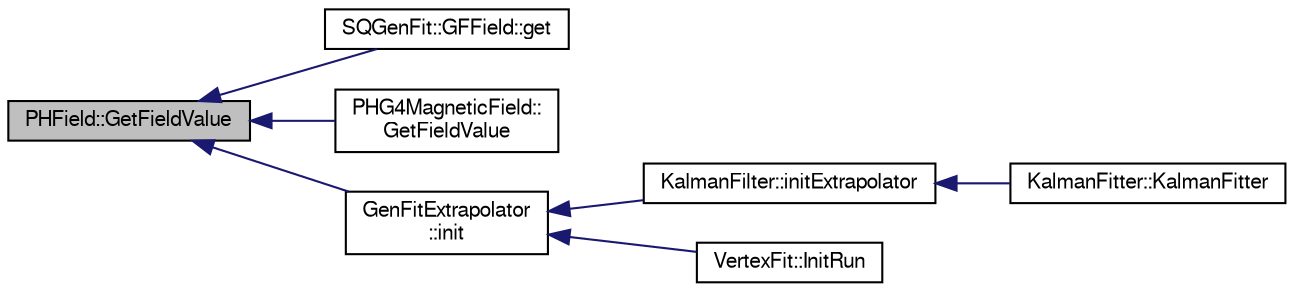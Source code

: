 digraph "PHField::GetFieldValue"
{
  bgcolor="transparent";
  edge [fontname="FreeSans",fontsize="10",labelfontname="FreeSans",labelfontsize="10"];
  node [fontname="FreeSans",fontsize="10",shape=record];
  rankdir="LR";
  Node1 [label="PHField::GetFieldValue",height=0.2,width=0.4,color="black", fillcolor="grey75", style="filled" fontcolor="black"];
  Node1 -> Node2 [dir="back",color="midnightblue",fontsize="10",style="solid",fontname="FreeSans"];
  Node2 [label="SQGenFit::GFField::get",height=0.2,width=0.4,color="black",URL="$d4/db7/classSQGenFit_1_1GFField.html#a2240355635dcf010ba948c9cd7f7c41a"];
  Node1 -> Node3 [dir="back",color="midnightblue",fontsize="10",style="solid",fontname="FreeSans"];
  Node3 [label="PHG4MagneticField::\lGetFieldValue",height=0.2,width=0.4,color="black",URL="$d3/d4e/classPHG4MagneticField.html#a6c32d7c15aab621e87e820d85cdffd44"];
  Node1 -> Node4 [dir="back",color="midnightblue",fontsize="10",style="solid",fontname="FreeSans"];
  Node4 [label="GenFitExtrapolator\l::init",height=0.2,width=0.4,color="black",URL="$d1/d3d/classGenFitExtrapolator.html#a4990b6b1b417881f0535a498478f2205",tooltip="Initialize geometry and physics. "];
  Node4 -> Node5 [dir="back",color="midnightblue",fontsize="10",style="solid",fontname="FreeSans"];
  Node5 [label="KalmanFilter::initExtrapolator",height=0.2,width=0.4,color="black",URL="$d6/d2a/classKalmanFilter.html#a3b7228d0179ddddc574c583052c4bf21"];
  Node5 -> Node6 [dir="back",color="midnightblue",fontsize="10",style="solid",fontname="FreeSans"];
  Node6 [label="KalmanFitter::KalmanFitter",height=0.2,width=0.4,color="black",URL="$d3/dc9/classKalmanFitter.html#abd097a105c435566065e6822178122e0"];
  Node4 -> Node7 [dir="back",color="midnightblue",fontsize="10",style="solid",fontname="FreeSans"];
  Node7 [label="VertexFit::InitRun",height=0.2,width=0.4,color="black",URL="$d1/d13/classVertexFit.html#a818383ba3a5c7c386c5c8bb3328aa0a3"];
}
